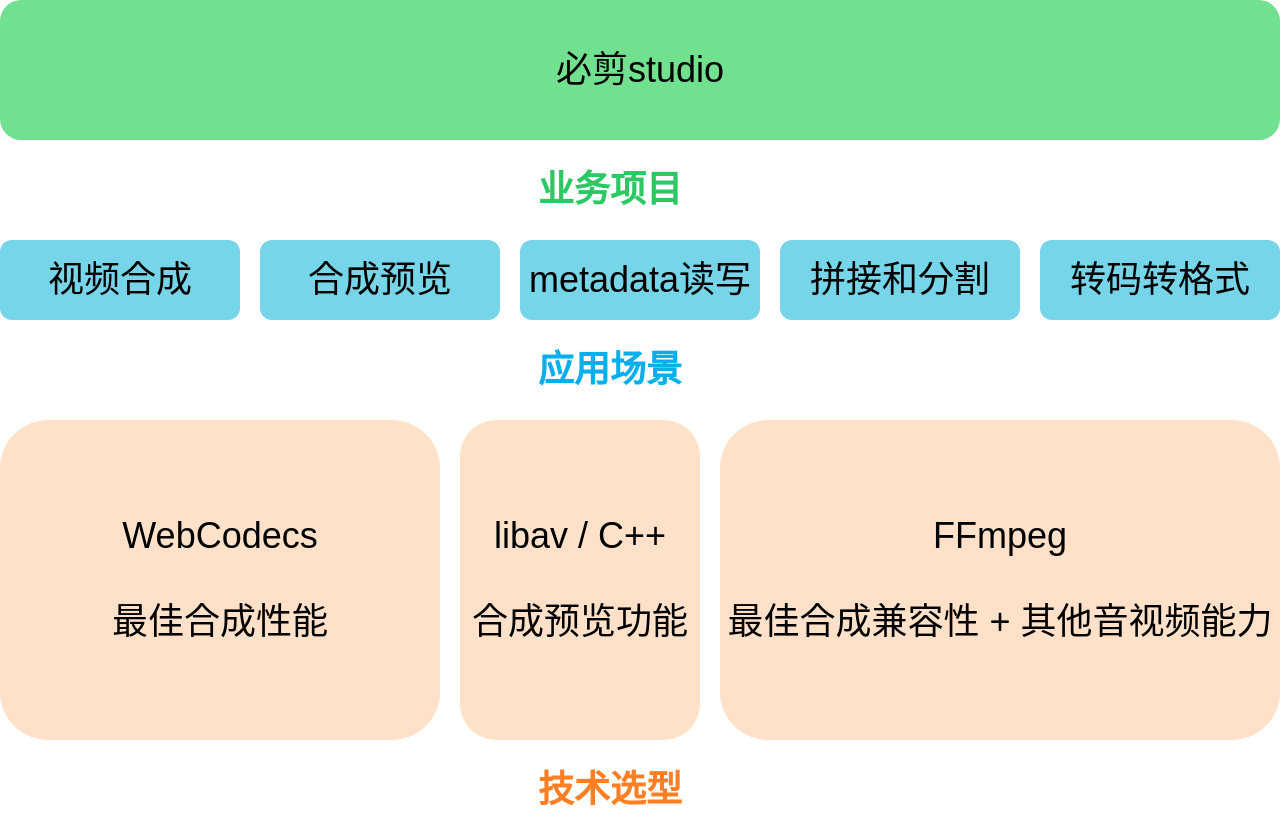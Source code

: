 <mxfile version="24.7.7">
  <diagram name="第 1 页" id="Qc7_TSUXBKY831pVKN8F">
    <mxGraphModel dx="1122" dy="655" grid="1" gridSize="10" guides="1" tooltips="1" connect="1" arrows="1" fold="1" page="1" pageScale="1" pageWidth="850" pageHeight="1100" math="0" shadow="0">
      <root>
        <mxCell id="0" />
        <mxCell id="1" parent="0" />
        <mxCell id="t4ncWfjQFac2fhnCVk4v-1" value="&lt;font style=&quot;font-size: 18px;&quot;&gt;必剪studio&lt;/font&gt;" style="rounded=1;whiteSpace=wrap;html=1;fontSize=18;fillColor=#71e08f;strokeColor=none;" parent="1" vertex="1">
          <mxGeometry x="120" y="230" width="640" height="70" as="geometry" />
        </mxCell>
        <mxCell id="t4ncWfjQFac2fhnCVk4v-2" value="&lt;font style=&quot;font-size: 18px;&quot;&gt;metadata读写&lt;/font&gt;" style="rounded=1;whiteSpace=wrap;html=1;fontSize=18;fillColor=#76d5e8;strokeColor=none;" parent="1" vertex="1">
          <mxGeometry x="380" y="350" width="120" height="40" as="geometry" />
        </mxCell>
        <mxCell id="t4ncWfjQFac2fhnCVk4v-3" value="&lt;font style=&quot;font-size: 18px;&quot;&gt;视频合成&lt;/font&gt;" style="rounded=1;whiteSpace=wrap;html=1;fontSize=18;fillColor=#76d5e8;strokeColor=none;" parent="1" vertex="1">
          <mxGeometry x="120" y="350" width="120" height="40" as="geometry" />
        </mxCell>
        <mxCell id="t4ncWfjQFac2fhnCVk4v-4" value="&lt;font style=&quot;font-size: 18px;&quot;&gt;合成预览&lt;/font&gt;" style="rounded=1;whiteSpace=wrap;html=1;fontSize=18;fillColor=#76d5e8;strokeColor=none;" parent="1" vertex="1">
          <mxGeometry x="250" y="350" width="120" height="40" as="geometry" />
        </mxCell>
        <mxCell id="t4ncWfjQFac2fhnCVk4v-5" value="&lt;font style=&quot;font-size: 18px;&quot;&gt;拼接和分割&lt;/font&gt;" style="rounded=1;whiteSpace=wrap;html=1;fontSize=18;fillColor=#76d5e8;strokeColor=none;" parent="1" vertex="1">
          <mxGeometry x="510" y="350" width="120" height="40" as="geometry" />
        </mxCell>
        <mxCell id="t4ncWfjQFac2fhnCVk4v-6" value="&lt;font style=&quot;font-size: 18px;&quot;&gt;转码转格式&lt;/font&gt;" style="rounded=1;whiteSpace=wrap;html=1;fontSize=18;fillColor=#76d5e8;strokeColor=none;" parent="1" vertex="1">
          <mxGeometry x="640" y="350" width="120" height="40" as="geometry" />
        </mxCell>
        <mxCell id="t4ncWfjQFac2fhnCVk4v-7" value="&lt;font style=&quot;font-size: 18px;&quot;&gt;WebCodecs&lt;/font&gt;&lt;div style=&quot;font-size: 18px;&quot;&gt;&lt;br style=&quot;font-size: 18px;&quot;&gt;&lt;/div&gt;&lt;div style=&quot;font-size: 18px;&quot;&gt;最佳合成性能&lt;/div&gt;" style="rounded=1;whiteSpace=wrap;html=1;fontSize=18;fillColor=#ffe1c9;strokeColor=none;" parent="1" vertex="1">
          <mxGeometry x="120" y="440" width="220" height="160" as="geometry" />
        </mxCell>
        <mxCell id="t4ncWfjQFac2fhnCVk4v-8" value="&lt;font style=&quot;font-size: 18px;&quot;&gt;FFmpeg&lt;/font&gt;&lt;div style=&quot;font-size: 18px;&quot;&gt;&lt;font style=&quot;font-size: 18px;&quot;&gt;&lt;br style=&quot;font-size: 18px;&quot;&gt;&lt;/font&gt;&lt;/div&gt;&lt;div style=&quot;font-size: 18px;&quot;&gt;&lt;font style=&quot;font-size: 18px;&quot;&gt;最佳合成兼容性 + 其他音视频能力&lt;/font&gt;&lt;/div&gt;" style="rounded=1;whiteSpace=wrap;html=1;fontSize=18;fillColor=#ffe1c9;strokeColor=none;" parent="1" vertex="1">
          <mxGeometry x="480" y="440" width="280" height="160" as="geometry" />
        </mxCell>
        <mxCell id="t4ncWfjQFac2fhnCVk4v-9" value="libav / C++&lt;div style=&quot;font-size: 18px;&quot;&gt;&lt;br style=&quot;font-size: 18px;&quot;&gt;&lt;/div&gt;&lt;div style=&quot;font-size: 18px;&quot;&gt;合成预览功能&lt;/div&gt;" style="rounded=1;whiteSpace=wrap;html=1;fontSize=18;fillColor=#ffe1c9;strokeColor=none;" parent="1" vertex="1">
          <mxGeometry x="350" y="440" width="120" height="160" as="geometry" />
        </mxCell>
        <mxCell id="i3kE-76TrgarWCtaI7S5-8" value="业务项目" style="text;html=1;align=center;verticalAlign=middle;whiteSpace=wrap;rounded=0;fontColor=#2bc864;fontSize=18;fontStyle=1" vertex="1" parent="1">
          <mxGeometry x="365" y="310" width="120" height="30" as="geometry" />
        </mxCell>
        <mxCell id="i3kE-76TrgarWCtaI7S5-11" value="应用场景" style="text;html=1;align=center;verticalAlign=middle;whiteSpace=wrap;rounded=0;fontColor=#06aeec;fontSize=18;fontStyle=1" vertex="1" parent="1">
          <mxGeometry x="365" y="400" width="120" height="30" as="geometry" />
        </mxCell>
        <mxCell id="i3kE-76TrgarWCtaI7S5-12" value="技术选型" style="text;html=1;align=center;verticalAlign=middle;whiteSpace=wrap;rounded=0;fontColor=#ff7f24;fontSize=18;fontStyle=1" vertex="1" parent="1">
          <mxGeometry x="365" y="610" width="120" height="30" as="geometry" />
        </mxCell>
      </root>
    </mxGraphModel>
  </diagram>
</mxfile>
